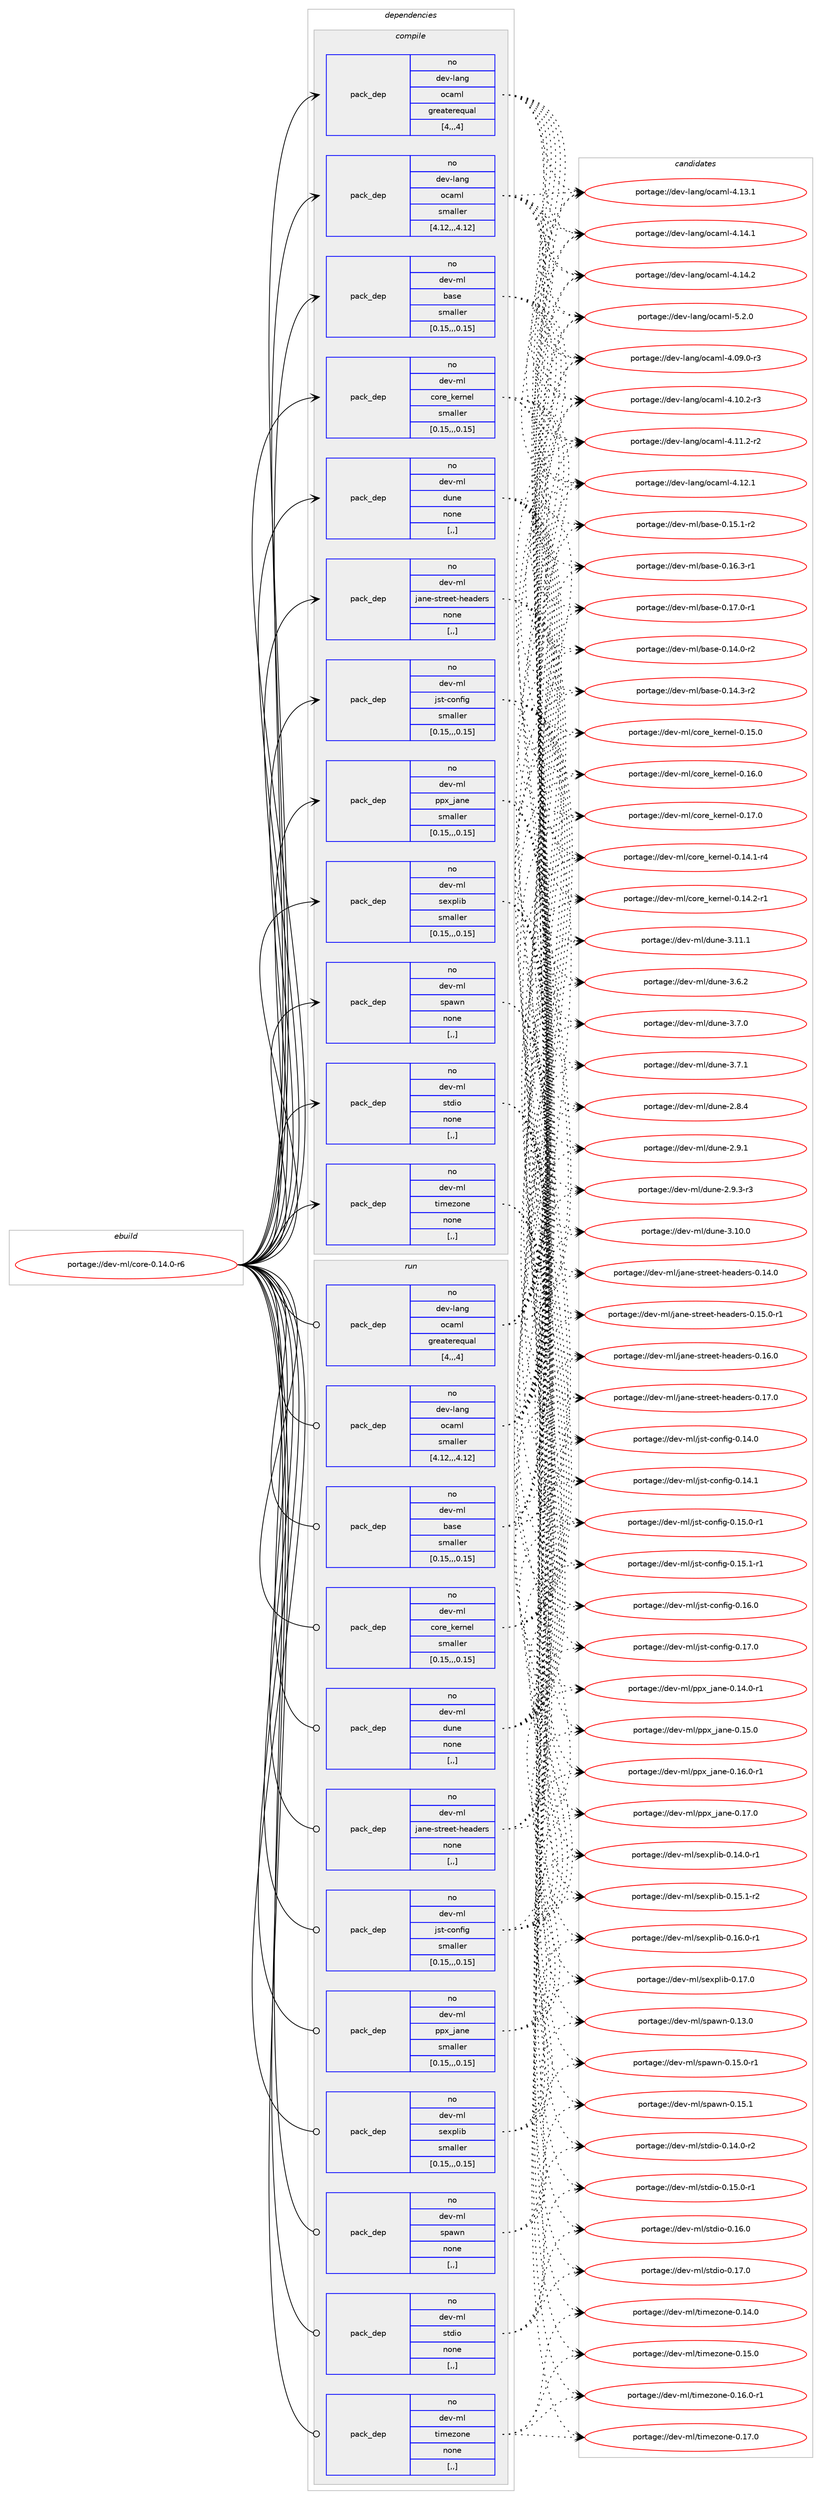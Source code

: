 digraph prolog {

# *************
# Graph options
# *************

newrank=true;
concentrate=true;
compound=true;
graph [rankdir=LR,fontname=Helvetica,fontsize=10,ranksep=1.5];#, ranksep=2.5, nodesep=0.2];
edge  [arrowhead=vee];
node  [fontname=Helvetica,fontsize=10];

# **********
# The ebuild
# **********

subgraph cluster_leftcol {
color=gray;
rank=same;
label=<<i>ebuild</i>>;
id [label="portage://dev-ml/core-0.14.0-r6", color=red, width=4, href="../dev-ml/core-0.14.0-r6.svg"];
}

# ****************
# The dependencies
# ****************

subgraph cluster_midcol {
color=gray;
label=<<i>dependencies</i>>;
subgraph cluster_compile {
fillcolor="#eeeeee";
style=filled;
label=<<i>compile</i>>;
subgraph pack85476 {
dependency115087 [label=<<TABLE BORDER="0" CELLBORDER="1" CELLSPACING="0" CELLPADDING="4" WIDTH="220"><TR><TD ROWSPAN="6" CELLPADDING="30">pack_dep</TD></TR><TR><TD WIDTH="110">no</TD></TR><TR><TD>dev-lang</TD></TR><TR><TD>ocaml</TD></TR><TR><TD>greaterequal</TD></TR><TR><TD>[4,,,4]</TD></TR></TABLE>>, shape=none, color=blue];
}
id:e -> dependency115087:w [weight=20,style="solid",arrowhead="vee"];
subgraph pack85477 {
dependency115088 [label=<<TABLE BORDER="0" CELLBORDER="1" CELLSPACING="0" CELLPADDING="4" WIDTH="220"><TR><TD ROWSPAN="6" CELLPADDING="30">pack_dep</TD></TR><TR><TD WIDTH="110">no</TD></TR><TR><TD>dev-lang</TD></TR><TR><TD>ocaml</TD></TR><TR><TD>smaller</TD></TR><TR><TD>[4.12,,,4.12]</TD></TR></TABLE>>, shape=none, color=blue];
}
id:e -> dependency115088:w [weight=20,style="solid",arrowhead="vee"];
subgraph pack85478 {
dependency115089 [label=<<TABLE BORDER="0" CELLBORDER="1" CELLSPACING="0" CELLPADDING="4" WIDTH="220"><TR><TD ROWSPAN="6" CELLPADDING="30">pack_dep</TD></TR><TR><TD WIDTH="110">no</TD></TR><TR><TD>dev-ml</TD></TR><TR><TD>base</TD></TR><TR><TD>smaller</TD></TR><TR><TD>[0.15,,,0.15]</TD></TR></TABLE>>, shape=none, color=blue];
}
id:e -> dependency115089:w [weight=20,style="solid",arrowhead="vee"];
subgraph pack85479 {
dependency115090 [label=<<TABLE BORDER="0" CELLBORDER="1" CELLSPACING="0" CELLPADDING="4" WIDTH="220"><TR><TD ROWSPAN="6" CELLPADDING="30">pack_dep</TD></TR><TR><TD WIDTH="110">no</TD></TR><TR><TD>dev-ml</TD></TR><TR><TD>core_kernel</TD></TR><TR><TD>smaller</TD></TR><TR><TD>[0.15,,,0.15]</TD></TR></TABLE>>, shape=none, color=blue];
}
id:e -> dependency115090:w [weight=20,style="solid",arrowhead="vee"];
subgraph pack85480 {
dependency115091 [label=<<TABLE BORDER="0" CELLBORDER="1" CELLSPACING="0" CELLPADDING="4" WIDTH="220"><TR><TD ROWSPAN="6" CELLPADDING="30">pack_dep</TD></TR><TR><TD WIDTH="110">no</TD></TR><TR><TD>dev-ml</TD></TR><TR><TD>dune</TD></TR><TR><TD>none</TD></TR><TR><TD>[,,]</TD></TR></TABLE>>, shape=none, color=blue];
}
id:e -> dependency115091:w [weight=20,style="solid",arrowhead="vee"];
subgraph pack85481 {
dependency115092 [label=<<TABLE BORDER="0" CELLBORDER="1" CELLSPACING="0" CELLPADDING="4" WIDTH="220"><TR><TD ROWSPAN="6" CELLPADDING="30">pack_dep</TD></TR><TR><TD WIDTH="110">no</TD></TR><TR><TD>dev-ml</TD></TR><TR><TD>jane-street-headers</TD></TR><TR><TD>none</TD></TR><TR><TD>[,,]</TD></TR></TABLE>>, shape=none, color=blue];
}
id:e -> dependency115092:w [weight=20,style="solid",arrowhead="vee"];
subgraph pack85482 {
dependency115093 [label=<<TABLE BORDER="0" CELLBORDER="1" CELLSPACING="0" CELLPADDING="4" WIDTH="220"><TR><TD ROWSPAN="6" CELLPADDING="30">pack_dep</TD></TR><TR><TD WIDTH="110">no</TD></TR><TR><TD>dev-ml</TD></TR><TR><TD>jst-config</TD></TR><TR><TD>smaller</TD></TR><TR><TD>[0.15,,,0.15]</TD></TR></TABLE>>, shape=none, color=blue];
}
id:e -> dependency115093:w [weight=20,style="solid",arrowhead="vee"];
subgraph pack85483 {
dependency115094 [label=<<TABLE BORDER="0" CELLBORDER="1" CELLSPACING="0" CELLPADDING="4" WIDTH="220"><TR><TD ROWSPAN="6" CELLPADDING="30">pack_dep</TD></TR><TR><TD WIDTH="110">no</TD></TR><TR><TD>dev-ml</TD></TR><TR><TD>ppx_jane</TD></TR><TR><TD>smaller</TD></TR><TR><TD>[0.15,,,0.15]</TD></TR></TABLE>>, shape=none, color=blue];
}
id:e -> dependency115094:w [weight=20,style="solid",arrowhead="vee"];
subgraph pack85484 {
dependency115095 [label=<<TABLE BORDER="0" CELLBORDER="1" CELLSPACING="0" CELLPADDING="4" WIDTH="220"><TR><TD ROWSPAN="6" CELLPADDING="30">pack_dep</TD></TR><TR><TD WIDTH="110">no</TD></TR><TR><TD>dev-ml</TD></TR><TR><TD>sexplib</TD></TR><TR><TD>smaller</TD></TR><TR><TD>[0.15,,,0.15]</TD></TR></TABLE>>, shape=none, color=blue];
}
id:e -> dependency115095:w [weight=20,style="solid",arrowhead="vee"];
subgraph pack85485 {
dependency115096 [label=<<TABLE BORDER="0" CELLBORDER="1" CELLSPACING="0" CELLPADDING="4" WIDTH="220"><TR><TD ROWSPAN="6" CELLPADDING="30">pack_dep</TD></TR><TR><TD WIDTH="110">no</TD></TR><TR><TD>dev-ml</TD></TR><TR><TD>spawn</TD></TR><TR><TD>none</TD></TR><TR><TD>[,,]</TD></TR></TABLE>>, shape=none, color=blue];
}
id:e -> dependency115096:w [weight=20,style="solid",arrowhead="vee"];
subgraph pack85486 {
dependency115097 [label=<<TABLE BORDER="0" CELLBORDER="1" CELLSPACING="0" CELLPADDING="4" WIDTH="220"><TR><TD ROWSPAN="6" CELLPADDING="30">pack_dep</TD></TR><TR><TD WIDTH="110">no</TD></TR><TR><TD>dev-ml</TD></TR><TR><TD>stdio</TD></TR><TR><TD>none</TD></TR><TR><TD>[,,]</TD></TR></TABLE>>, shape=none, color=blue];
}
id:e -> dependency115097:w [weight=20,style="solid",arrowhead="vee"];
subgraph pack85487 {
dependency115098 [label=<<TABLE BORDER="0" CELLBORDER="1" CELLSPACING="0" CELLPADDING="4" WIDTH="220"><TR><TD ROWSPAN="6" CELLPADDING="30">pack_dep</TD></TR><TR><TD WIDTH="110">no</TD></TR><TR><TD>dev-ml</TD></TR><TR><TD>timezone</TD></TR><TR><TD>none</TD></TR><TR><TD>[,,]</TD></TR></TABLE>>, shape=none, color=blue];
}
id:e -> dependency115098:w [weight=20,style="solid",arrowhead="vee"];
}
subgraph cluster_compileandrun {
fillcolor="#eeeeee";
style=filled;
label=<<i>compile and run</i>>;
}
subgraph cluster_run {
fillcolor="#eeeeee";
style=filled;
label=<<i>run</i>>;
subgraph pack85488 {
dependency115099 [label=<<TABLE BORDER="0" CELLBORDER="1" CELLSPACING="0" CELLPADDING="4" WIDTH="220"><TR><TD ROWSPAN="6" CELLPADDING="30">pack_dep</TD></TR><TR><TD WIDTH="110">no</TD></TR><TR><TD>dev-lang</TD></TR><TR><TD>ocaml</TD></TR><TR><TD>greaterequal</TD></TR><TR><TD>[4,,,4]</TD></TR></TABLE>>, shape=none, color=blue];
}
id:e -> dependency115099:w [weight=20,style="solid",arrowhead="odot"];
subgraph pack85489 {
dependency115100 [label=<<TABLE BORDER="0" CELLBORDER="1" CELLSPACING="0" CELLPADDING="4" WIDTH="220"><TR><TD ROWSPAN="6" CELLPADDING="30">pack_dep</TD></TR><TR><TD WIDTH="110">no</TD></TR><TR><TD>dev-lang</TD></TR><TR><TD>ocaml</TD></TR><TR><TD>smaller</TD></TR><TR><TD>[4.12,,,4.12]</TD></TR></TABLE>>, shape=none, color=blue];
}
id:e -> dependency115100:w [weight=20,style="solid",arrowhead="odot"];
subgraph pack85490 {
dependency115101 [label=<<TABLE BORDER="0" CELLBORDER="1" CELLSPACING="0" CELLPADDING="4" WIDTH="220"><TR><TD ROWSPAN="6" CELLPADDING="30">pack_dep</TD></TR><TR><TD WIDTH="110">no</TD></TR><TR><TD>dev-ml</TD></TR><TR><TD>base</TD></TR><TR><TD>smaller</TD></TR><TR><TD>[0.15,,,0.15]</TD></TR></TABLE>>, shape=none, color=blue];
}
id:e -> dependency115101:w [weight=20,style="solid",arrowhead="odot"];
subgraph pack85491 {
dependency115102 [label=<<TABLE BORDER="0" CELLBORDER="1" CELLSPACING="0" CELLPADDING="4" WIDTH="220"><TR><TD ROWSPAN="6" CELLPADDING="30">pack_dep</TD></TR><TR><TD WIDTH="110">no</TD></TR><TR><TD>dev-ml</TD></TR><TR><TD>core_kernel</TD></TR><TR><TD>smaller</TD></TR><TR><TD>[0.15,,,0.15]</TD></TR></TABLE>>, shape=none, color=blue];
}
id:e -> dependency115102:w [weight=20,style="solid",arrowhead="odot"];
subgraph pack85492 {
dependency115103 [label=<<TABLE BORDER="0" CELLBORDER="1" CELLSPACING="0" CELLPADDING="4" WIDTH="220"><TR><TD ROWSPAN="6" CELLPADDING="30">pack_dep</TD></TR><TR><TD WIDTH="110">no</TD></TR><TR><TD>dev-ml</TD></TR><TR><TD>dune</TD></TR><TR><TD>none</TD></TR><TR><TD>[,,]</TD></TR></TABLE>>, shape=none, color=blue];
}
id:e -> dependency115103:w [weight=20,style="solid",arrowhead="odot"];
subgraph pack85493 {
dependency115104 [label=<<TABLE BORDER="0" CELLBORDER="1" CELLSPACING="0" CELLPADDING="4" WIDTH="220"><TR><TD ROWSPAN="6" CELLPADDING="30">pack_dep</TD></TR><TR><TD WIDTH="110">no</TD></TR><TR><TD>dev-ml</TD></TR><TR><TD>jane-street-headers</TD></TR><TR><TD>none</TD></TR><TR><TD>[,,]</TD></TR></TABLE>>, shape=none, color=blue];
}
id:e -> dependency115104:w [weight=20,style="solid",arrowhead="odot"];
subgraph pack85494 {
dependency115105 [label=<<TABLE BORDER="0" CELLBORDER="1" CELLSPACING="0" CELLPADDING="4" WIDTH="220"><TR><TD ROWSPAN="6" CELLPADDING="30">pack_dep</TD></TR><TR><TD WIDTH="110">no</TD></TR><TR><TD>dev-ml</TD></TR><TR><TD>jst-config</TD></TR><TR><TD>smaller</TD></TR><TR><TD>[0.15,,,0.15]</TD></TR></TABLE>>, shape=none, color=blue];
}
id:e -> dependency115105:w [weight=20,style="solid",arrowhead="odot"];
subgraph pack85495 {
dependency115106 [label=<<TABLE BORDER="0" CELLBORDER="1" CELLSPACING="0" CELLPADDING="4" WIDTH="220"><TR><TD ROWSPAN="6" CELLPADDING="30">pack_dep</TD></TR><TR><TD WIDTH="110">no</TD></TR><TR><TD>dev-ml</TD></TR><TR><TD>ppx_jane</TD></TR><TR><TD>smaller</TD></TR><TR><TD>[0.15,,,0.15]</TD></TR></TABLE>>, shape=none, color=blue];
}
id:e -> dependency115106:w [weight=20,style="solid",arrowhead="odot"];
subgraph pack85496 {
dependency115107 [label=<<TABLE BORDER="0" CELLBORDER="1" CELLSPACING="0" CELLPADDING="4" WIDTH="220"><TR><TD ROWSPAN="6" CELLPADDING="30">pack_dep</TD></TR><TR><TD WIDTH="110">no</TD></TR><TR><TD>dev-ml</TD></TR><TR><TD>sexplib</TD></TR><TR><TD>smaller</TD></TR><TR><TD>[0.15,,,0.15]</TD></TR></TABLE>>, shape=none, color=blue];
}
id:e -> dependency115107:w [weight=20,style="solid",arrowhead="odot"];
subgraph pack85497 {
dependency115108 [label=<<TABLE BORDER="0" CELLBORDER="1" CELLSPACING="0" CELLPADDING="4" WIDTH="220"><TR><TD ROWSPAN="6" CELLPADDING="30">pack_dep</TD></TR><TR><TD WIDTH="110">no</TD></TR><TR><TD>dev-ml</TD></TR><TR><TD>spawn</TD></TR><TR><TD>none</TD></TR><TR><TD>[,,]</TD></TR></TABLE>>, shape=none, color=blue];
}
id:e -> dependency115108:w [weight=20,style="solid",arrowhead="odot"];
subgraph pack85498 {
dependency115109 [label=<<TABLE BORDER="0" CELLBORDER="1" CELLSPACING="0" CELLPADDING="4" WIDTH="220"><TR><TD ROWSPAN="6" CELLPADDING="30">pack_dep</TD></TR><TR><TD WIDTH="110">no</TD></TR><TR><TD>dev-ml</TD></TR><TR><TD>stdio</TD></TR><TR><TD>none</TD></TR><TR><TD>[,,]</TD></TR></TABLE>>, shape=none, color=blue];
}
id:e -> dependency115109:w [weight=20,style="solid",arrowhead="odot"];
subgraph pack85499 {
dependency115110 [label=<<TABLE BORDER="0" CELLBORDER="1" CELLSPACING="0" CELLPADDING="4" WIDTH="220"><TR><TD ROWSPAN="6" CELLPADDING="30">pack_dep</TD></TR><TR><TD WIDTH="110">no</TD></TR><TR><TD>dev-ml</TD></TR><TR><TD>timezone</TD></TR><TR><TD>none</TD></TR><TR><TD>[,,]</TD></TR></TABLE>>, shape=none, color=blue];
}
id:e -> dependency115110:w [weight=20,style="solid",arrowhead="odot"];
}
}

# **************
# The candidates
# **************

subgraph cluster_choices {
rank=same;
color=gray;
label=<<i>candidates</i>>;

subgraph choice85476 {
color=black;
nodesep=1;
choice1001011184510897110103471119997109108455246485746484511451 [label="portage://dev-lang/ocaml-4.09.0-r3", color=red, width=4,href="../dev-lang/ocaml-4.09.0-r3.svg"];
choice1001011184510897110103471119997109108455246494846504511451 [label="portage://dev-lang/ocaml-4.10.2-r3", color=red, width=4,href="../dev-lang/ocaml-4.10.2-r3.svg"];
choice1001011184510897110103471119997109108455246494946504511450 [label="portage://dev-lang/ocaml-4.11.2-r2", color=red, width=4,href="../dev-lang/ocaml-4.11.2-r2.svg"];
choice100101118451089711010347111999710910845524649504649 [label="portage://dev-lang/ocaml-4.12.1", color=red, width=4,href="../dev-lang/ocaml-4.12.1.svg"];
choice100101118451089711010347111999710910845524649514649 [label="portage://dev-lang/ocaml-4.13.1", color=red, width=4,href="../dev-lang/ocaml-4.13.1.svg"];
choice100101118451089711010347111999710910845524649524649 [label="portage://dev-lang/ocaml-4.14.1", color=red, width=4,href="../dev-lang/ocaml-4.14.1.svg"];
choice100101118451089711010347111999710910845524649524650 [label="portage://dev-lang/ocaml-4.14.2", color=red, width=4,href="../dev-lang/ocaml-4.14.2.svg"];
choice1001011184510897110103471119997109108455346504648 [label="portage://dev-lang/ocaml-5.2.0", color=red, width=4,href="../dev-lang/ocaml-5.2.0.svg"];
dependency115087:e -> choice1001011184510897110103471119997109108455246485746484511451:w [style=dotted,weight="100"];
dependency115087:e -> choice1001011184510897110103471119997109108455246494846504511451:w [style=dotted,weight="100"];
dependency115087:e -> choice1001011184510897110103471119997109108455246494946504511450:w [style=dotted,weight="100"];
dependency115087:e -> choice100101118451089711010347111999710910845524649504649:w [style=dotted,weight="100"];
dependency115087:e -> choice100101118451089711010347111999710910845524649514649:w [style=dotted,weight="100"];
dependency115087:e -> choice100101118451089711010347111999710910845524649524649:w [style=dotted,weight="100"];
dependency115087:e -> choice100101118451089711010347111999710910845524649524650:w [style=dotted,weight="100"];
dependency115087:e -> choice1001011184510897110103471119997109108455346504648:w [style=dotted,weight="100"];
}
subgraph choice85477 {
color=black;
nodesep=1;
choice1001011184510897110103471119997109108455246485746484511451 [label="portage://dev-lang/ocaml-4.09.0-r3", color=red, width=4,href="../dev-lang/ocaml-4.09.0-r3.svg"];
choice1001011184510897110103471119997109108455246494846504511451 [label="portage://dev-lang/ocaml-4.10.2-r3", color=red, width=4,href="../dev-lang/ocaml-4.10.2-r3.svg"];
choice1001011184510897110103471119997109108455246494946504511450 [label="portage://dev-lang/ocaml-4.11.2-r2", color=red, width=4,href="../dev-lang/ocaml-4.11.2-r2.svg"];
choice100101118451089711010347111999710910845524649504649 [label="portage://dev-lang/ocaml-4.12.1", color=red, width=4,href="../dev-lang/ocaml-4.12.1.svg"];
choice100101118451089711010347111999710910845524649514649 [label="portage://dev-lang/ocaml-4.13.1", color=red, width=4,href="../dev-lang/ocaml-4.13.1.svg"];
choice100101118451089711010347111999710910845524649524649 [label="portage://dev-lang/ocaml-4.14.1", color=red, width=4,href="../dev-lang/ocaml-4.14.1.svg"];
choice100101118451089711010347111999710910845524649524650 [label="portage://dev-lang/ocaml-4.14.2", color=red, width=4,href="../dev-lang/ocaml-4.14.2.svg"];
choice1001011184510897110103471119997109108455346504648 [label="portage://dev-lang/ocaml-5.2.0", color=red, width=4,href="../dev-lang/ocaml-5.2.0.svg"];
dependency115088:e -> choice1001011184510897110103471119997109108455246485746484511451:w [style=dotted,weight="100"];
dependency115088:e -> choice1001011184510897110103471119997109108455246494846504511451:w [style=dotted,weight="100"];
dependency115088:e -> choice1001011184510897110103471119997109108455246494946504511450:w [style=dotted,weight="100"];
dependency115088:e -> choice100101118451089711010347111999710910845524649504649:w [style=dotted,weight="100"];
dependency115088:e -> choice100101118451089711010347111999710910845524649514649:w [style=dotted,weight="100"];
dependency115088:e -> choice100101118451089711010347111999710910845524649524649:w [style=dotted,weight="100"];
dependency115088:e -> choice100101118451089711010347111999710910845524649524650:w [style=dotted,weight="100"];
dependency115088:e -> choice1001011184510897110103471119997109108455346504648:w [style=dotted,weight="100"];
}
subgraph choice85478 {
color=black;
nodesep=1;
choice10010111845109108479897115101454846495246484511450 [label="portage://dev-ml/base-0.14.0-r2", color=red, width=4,href="../dev-ml/base-0.14.0-r2.svg"];
choice10010111845109108479897115101454846495246514511450 [label="portage://dev-ml/base-0.14.3-r2", color=red, width=4,href="../dev-ml/base-0.14.3-r2.svg"];
choice10010111845109108479897115101454846495346494511450 [label="portage://dev-ml/base-0.15.1-r2", color=red, width=4,href="../dev-ml/base-0.15.1-r2.svg"];
choice10010111845109108479897115101454846495446514511449 [label="portage://dev-ml/base-0.16.3-r1", color=red, width=4,href="../dev-ml/base-0.16.3-r1.svg"];
choice10010111845109108479897115101454846495546484511449 [label="portage://dev-ml/base-0.17.0-r1", color=red, width=4,href="../dev-ml/base-0.17.0-r1.svg"];
dependency115089:e -> choice10010111845109108479897115101454846495246484511450:w [style=dotted,weight="100"];
dependency115089:e -> choice10010111845109108479897115101454846495246514511450:w [style=dotted,weight="100"];
dependency115089:e -> choice10010111845109108479897115101454846495346494511450:w [style=dotted,weight="100"];
dependency115089:e -> choice10010111845109108479897115101454846495446514511449:w [style=dotted,weight="100"];
dependency115089:e -> choice10010111845109108479897115101454846495546484511449:w [style=dotted,weight="100"];
}
subgraph choice85479 {
color=black;
nodesep=1;
choice10010111845109108479911111410195107101114110101108454846495246494511452 [label="portage://dev-ml/core_kernel-0.14.1-r4", color=red, width=4,href="../dev-ml/core_kernel-0.14.1-r4.svg"];
choice10010111845109108479911111410195107101114110101108454846495246504511449 [label="portage://dev-ml/core_kernel-0.14.2-r1", color=red, width=4,href="../dev-ml/core_kernel-0.14.2-r1.svg"];
choice1001011184510910847991111141019510710111411010110845484649534648 [label="portage://dev-ml/core_kernel-0.15.0", color=red, width=4,href="../dev-ml/core_kernel-0.15.0.svg"];
choice1001011184510910847991111141019510710111411010110845484649544648 [label="portage://dev-ml/core_kernel-0.16.0", color=red, width=4,href="../dev-ml/core_kernel-0.16.0.svg"];
choice1001011184510910847991111141019510710111411010110845484649554648 [label="portage://dev-ml/core_kernel-0.17.0", color=red, width=4,href="../dev-ml/core_kernel-0.17.0.svg"];
dependency115090:e -> choice10010111845109108479911111410195107101114110101108454846495246494511452:w [style=dotted,weight="100"];
dependency115090:e -> choice10010111845109108479911111410195107101114110101108454846495246504511449:w [style=dotted,weight="100"];
dependency115090:e -> choice1001011184510910847991111141019510710111411010110845484649534648:w [style=dotted,weight="100"];
dependency115090:e -> choice1001011184510910847991111141019510710111411010110845484649544648:w [style=dotted,weight="100"];
dependency115090:e -> choice1001011184510910847991111141019510710111411010110845484649554648:w [style=dotted,weight="100"];
}
subgraph choice85480 {
color=black;
nodesep=1;
choice1001011184510910847100117110101455046564652 [label="portage://dev-ml/dune-2.8.4", color=red, width=4,href="../dev-ml/dune-2.8.4.svg"];
choice1001011184510910847100117110101455046574649 [label="portage://dev-ml/dune-2.9.1", color=red, width=4,href="../dev-ml/dune-2.9.1.svg"];
choice10010111845109108471001171101014550465746514511451 [label="portage://dev-ml/dune-2.9.3-r3", color=red, width=4,href="../dev-ml/dune-2.9.3-r3.svg"];
choice100101118451091084710011711010145514649484648 [label="portage://dev-ml/dune-3.10.0", color=red, width=4,href="../dev-ml/dune-3.10.0.svg"];
choice100101118451091084710011711010145514649494649 [label="portage://dev-ml/dune-3.11.1", color=red, width=4,href="../dev-ml/dune-3.11.1.svg"];
choice1001011184510910847100117110101455146544650 [label="portage://dev-ml/dune-3.6.2", color=red, width=4,href="../dev-ml/dune-3.6.2.svg"];
choice1001011184510910847100117110101455146554648 [label="portage://dev-ml/dune-3.7.0", color=red, width=4,href="../dev-ml/dune-3.7.0.svg"];
choice1001011184510910847100117110101455146554649 [label="portage://dev-ml/dune-3.7.1", color=red, width=4,href="../dev-ml/dune-3.7.1.svg"];
dependency115091:e -> choice1001011184510910847100117110101455046564652:w [style=dotted,weight="100"];
dependency115091:e -> choice1001011184510910847100117110101455046574649:w [style=dotted,weight="100"];
dependency115091:e -> choice10010111845109108471001171101014550465746514511451:w [style=dotted,weight="100"];
dependency115091:e -> choice100101118451091084710011711010145514649484648:w [style=dotted,weight="100"];
dependency115091:e -> choice100101118451091084710011711010145514649494649:w [style=dotted,weight="100"];
dependency115091:e -> choice1001011184510910847100117110101455146544650:w [style=dotted,weight="100"];
dependency115091:e -> choice1001011184510910847100117110101455146554648:w [style=dotted,weight="100"];
dependency115091:e -> choice1001011184510910847100117110101455146554649:w [style=dotted,weight="100"];
}
subgraph choice85481 {
color=black;
nodesep=1;
choice10010111845109108471069711010145115116114101101116451041019710010111411545484649524648 [label="portage://dev-ml/jane-street-headers-0.14.0", color=red, width=4,href="../dev-ml/jane-street-headers-0.14.0.svg"];
choice100101118451091084710697110101451151161141011011164510410197100101114115454846495346484511449 [label="portage://dev-ml/jane-street-headers-0.15.0-r1", color=red, width=4,href="../dev-ml/jane-street-headers-0.15.0-r1.svg"];
choice10010111845109108471069711010145115116114101101116451041019710010111411545484649544648 [label="portage://dev-ml/jane-street-headers-0.16.0", color=red, width=4,href="../dev-ml/jane-street-headers-0.16.0.svg"];
choice10010111845109108471069711010145115116114101101116451041019710010111411545484649554648 [label="portage://dev-ml/jane-street-headers-0.17.0", color=red, width=4,href="../dev-ml/jane-street-headers-0.17.0.svg"];
dependency115092:e -> choice10010111845109108471069711010145115116114101101116451041019710010111411545484649524648:w [style=dotted,weight="100"];
dependency115092:e -> choice100101118451091084710697110101451151161141011011164510410197100101114115454846495346484511449:w [style=dotted,weight="100"];
dependency115092:e -> choice10010111845109108471069711010145115116114101101116451041019710010111411545484649544648:w [style=dotted,weight="100"];
dependency115092:e -> choice10010111845109108471069711010145115116114101101116451041019710010111411545484649554648:w [style=dotted,weight="100"];
}
subgraph choice85482 {
color=black;
nodesep=1;
choice1001011184510910847106115116459911111010210510345484649524648 [label="portage://dev-ml/jst-config-0.14.0", color=red, width=4,href="../dev-ml/jst-config-0.14.0.svg"];
choice1001011184510910847106115116459911111010210510345484649524649 [label="portage://dev-ml/jst-config-0.14.1", color=red, width=4,href="../dev-ml/jst-config-0.14.1.svg"];
choice10010111845109108471061151164599111110102105103454846495346484511449 [label="portage://dev-ml/jst-config-0.15.0-r1", color=red, width=4,href="../dev-ml/jst-config-0.15.0-r1.svg"];
choice10010111845109108471061151164599111110102105103454846495346494511449 [label="portage://dev-ml/jst-config-0.15.1-r1", color=red, width=4,href="../dev-ml/jst-config-0.15.1-r1.svg"];
choice1001011184510910847106115116459911111010210510345484649544648 [label="portage://dev-ml/jst-config-0.16.0", color=red, width=4,href="../dev-ml/jst-config-0.16.0.svg"];
choice1001011184510910847106115116459911111010210510345484649554648 [label="portage://dev-ml/jst-config-0.17.0", color=red, width=4,href="../dev-ml/jst-config-0.17.0.svg"];
dependency115093:e -> choice1001011184510910847106115116459911111010210510345484649524648:w [style=dotted,weight="100"];
dependency115093:e -> choice1001011184510910847106115116459911111010210510345484649524649:w [style=dotted,weight="100"];
dependency115093:e -> choice10010111845109108471061151164599111110102105103454846495346484511449:w [style=dotted,weight="100"];
dependency115093:e -> choice10010111845109108471061151164599111110102105103454846495346494511449:w [style=dotted,weight="100"];
dependency115093:e -> choice1001011184510910847106115116459911111010210510345484649544648:w [style=dotted,weight="100"];
dependency115093:e -> choice1001011184510910847106115116459911111010210510345484649554648:w [style=dotted,weight="100"];
}
subgraph choice85483 {
color=black;
nodesep=1;
choice10010111845109108471121121209510697110101454846495246484511449 [label="portage://dev-ml/ppx_jane-0.14.0-r1", color=red, width=4,href="../dev-ml/ppx_jane-0.14.0-r1.svg"];
choice1001011184510910847112112120951069711010145484649534648 [label="portage://dev-ml/ppx_jane-0.15.0", color=red, width=4,href="../dev-ml/ppx_jane-0.15.0.svg"];
choice10010111845109108471121121209510697110101454846495446484511449 [label="portage://dev-ml/ppx_jane-0.16.0-r1", color=red, width=4,href="../dev-ml/ppx_jane-0.16.0-r1.svg"];
choice1001011184510910847112112120951069711010145484649554648 [label="portage://dev-ml/ppx_jane-0.17.0", color=red, width=4,href="../dev-ml/ppx_jane-0.17.0.svg"];
dependency115094:e -> choice10010111845109108471121121209510697110101454846495246484511449:w [style=dotted,weight="100"];
dependency115094:e -> choice1001011184510910847112112120951069711010145484649534648:w [style=dotted,weight="100"];
dependency115094:e -> choice10010111845109108471121121209510697110101454846495446484511449:w [style=dotted,weight="100"];
dependency115094:e -> choice1001011184510910847112112120951069711010145484649554648:w [style=dotted,weight="100"];
}
subgraph choice85484 {
color=black;
nodesep=1;
choice100101118451091084711510112011210810598454846495246484511449 [label="portage://dev-ml/sexplib-0.14.0-r1", color=red, width=4,href="../dev-ml/sexplib-0.14.0-r1.svg"];
choice100101118451091084711510112011210810598454846495346494511450 [label="portage://dev-ml/sexplib-0.15.1-r2", color=red, width=4,href="../dev-ml/sexplib-0.15.1-r2.svg"];
choice100101118451091084711510112011210810598454846495446484511449 [label="portage://dev-ml/sexplib-0.16.0-r1", color=red, width=4,href="../dev-ml/sexplib-0.16.0-r1.svg"];
choice10010111845109108471151011201121081059845484649554648 [label="portage://dev-ml/sexplib-0.17.0", color=red, width=4,href="../dev-ml/sexplib-0.17.0.svg"];
dependency115095:e -> choice100101118451091084711510112011210810598454846495246484511449:w [style=dotted,weight="100"];
dependency115095:e -> choice100101118451091084711510112011210810598454846495346494511450:w [style=dotted,weight="100"];
dependency115095:e -> choice100101118451091084711510112011210810598454846495446484511449:w [style=dotted,weight="100"];
dependency115095:e -> choice10010111845109108471151011201121081059845484649554648:w [style=dotted,weight="100"];
}
subgraph choice85485 {
color=black;
nodesep=1;
choice10010111845109108471151129711911045484649514648 [label="portage://dev-ml/spawn-0.13.0", color=red, width=4,href="../dev-ml/spawn-0.13.0.svg"];
choice100101118451091084711511297119110454846495346484511449 [label="portage://dev-ml/spawn-0.15.0-r1", color=red, width=4,href="../dev-ml/spawn-0.15.0-r1.svg"];
choice10010111845109108471151129711911045484649534649 [label="portage://dev-ml/spawn-0.15.1", color=red, width=4,href="../dev-ml/spawn-0.15.1.svg"];
dependency115096:e -> choice10010111845109108471151129711911045484649514648:w [style=dotted,weight="100"];
dependency115096:e -> choice100101118451091084711511297119110454846495346484511449:w [style=dotted,weight="100"];
dependency115096:e -> choice10010111845109108471151129711911045484649534649:w [style=dotted,weight="100"];
}
subgraph choice85486 {
color=black;
nodesep=1;
choice1001011184510910847115116100105111454846495246484511450 [label="portage://dev-ml/stdio-0.14.0-r2", color=red, width=4,href="../dev-ml/stdio-0.14.0-r2.svg"];
choice1001011184510910847115116100105111454846495346484511449 [label="portage://dev-ml/stdio-0.15.0-r1", color=red, width=4,href="../dev-ml/stdio-0.15.0-r1.svg"];
choice100101118451091084711511610010511145484649544648 [label="portage://dev-ml/stdio-0.16.0", color=red, width=4,href="../dev-ml/stdio-0.16.0.svg"];
choice100101118451091084711511610010511145484649554648 [label="portage://dev-ml/stdio-0.17.0", color=red, width=4,href="../dev-ml/stdio-0.17.0.svg"];
dependency115097:e -> choice1001011184510910847115116100105111454846495246484511450:w [style=dotted,weight="100"];
dependency115097:e -> choice1001011184510910847115116100105111454846495346484511449:w [style=dotted,weight="100"];
dependency115097:e -> choice100101118451091084711511610010511145484649544648:w [style=dotted,weight="100"];
dependency115097:e -> choice100101118451091084711511610010511145484649554648:w [style=dotted,weight="100"];
}
subgraph choice85487 {
color=black;
nodesep=1;
choice100101118451091084711610510910112211111010145484649524648 [label="portage://dev-ml/timezone-0.14.0", color=red, width=4,href="../dev-ml/timezone-0.14.0.svg"];
choice100101118451091084711610510910112211111010145484649534648 [label="portage://dev-ml/timezone-0.15.0", color=red, width=4,href="../dev-ml/timezone-0.15.0.svg"];
choice1001011184510910847116105109101122111110101454846495446484511449 [label="portage://dev-ml/timezone-0.16.0-r1", color=red, width=4,href="../dev-ml/timezone-0.16.0-r1.svg"];
choice100101118451091084711610510910112211111010145484649554648 [label="portage://dev-ml/timezone-0.17.0", color=red, width=4,href="../dev-ml/timezone-0.17.0.svg"];
dependency115098:e -> choice100101118451091084711610510910112211111010145484649524648:w [style=dotted,weight="100"];
dependency115098:e -> choice100101118451091084711610510910112211111010145484649534648:w [style=dotted,weight="100"];
dependency115098:e -> choice1001011184510910847116105109101122111110101454846495446484511449:w [style=dotted,weight="100"];
dependency115098:e -> choice100101118451091084711610510910112211111010145484649554648:w [style=dotted,weight="100"];
}
subgraph choice85488 {
color=black;
nodesep=1;
choice1001011184510897110103471119997109108455246485746484511451 [label="portage://dev-lang/ocaml-4.09.0-r3", color=red, width=4,href="../dev-lang/ocaml-4.09.0-r3.svg"];
choice1001011184510897110103471119997109108455246494846504511451 [label="portage://dev-lang/ocaml-4.10.2-r3", color=red, width=4,href="../dev-lang/ocaml-4.10.2-r3.svg"];
choice1001011184510897110103471119997109108455246494946504511450 [label="portage://dev-lang/ocaml-4.11.2-r2", color=red, width=4,href="../dev-lang/ocaml-4.11.2-r2.svg"];
choice100101118451089711010347111999710910845524649504649 [label="portage://dev-lang/ocaml-4.12.1", color=red, width=4,href="../dev-lang/ocaml-4.12.1.svg"];
choice100101118451089711010347111999710910845524649514649 [label="portage://dev-lang/ocaml-4.13.1", color=red, width=4,href="../dev-lang/ocaml-4.13.1.svg"];
choice100101118451089711010347111999710910845524649524649 [label="portage://dev-lang/ocaml-4.14.1", color=red, width=4,href="../dev-lang/ocaml-4.14.1.svg"];
choice100101118451089711010347111999710910845524649524650 [label="portage://dev-lang/ocaml-4.14.2", color=red, width=4,href="../dev-lang/ocaml-4.14.2.svg"];
choice1001011184510897110103471119997109108455346504648 [label="portage://dev-lang/ocaml-5.2.0", color=red, width=4,href="../dev-lang/ocaml-5.2.0.svg"];
dependency115099:e -> choice1001011184510897110103471119997109108455246485746484511451:w [style=dotted,weight="100"];
dependency115099:e -> choice1001011184510897110103471119997109108455246494846504511451:w [style=dotted,weight="100"];
dependency115099:e -> choice1001011184510897110103471119997109108455246494946504511450:w [style=dotted,weight="100"];
dependency115099:e -> choice100101118451089711010347111999710910845524649504649:w [style=dotted,weight="100"];
dependency115099:e -> choice100101118451089711010347111999710910845524649514649:w [style=dotted,weight="100"];
dependency115099:e -> choice100101118451089711010347111999710910845524649524649:w [style=dotted,weight="100"];
dependency115099:e -> choice100101118451089711010347111999710910845524649524650:w [style=dotted,weight="100"];
dependency115099:e -> choice1001011184510897110103471119997109108455346504648:w [style=dotted,weight="100"];
}
subgraph choice85489 {
color=black;
nodesep=1;
choice1001011184510897110103471119997109108455246485746484511451 [label="portage://dev-lang/ocaml-4.09.0-r3", color=red, width=4,href="../dev-lang/ocaml-4.09.0-r3.svg"];
choice1001011184510897110103471119997109108455246494846504511451 [label="portage://dev-lang/ocaml-4.10.2-r3", color=red, width=4,href="../dev-lang/ocaml-4.10.2-r3.svg"];
choice1001011184510897110103471119997109108455246494946504511450 [label="portage://dev-lang/ocaml-4.11.2-r2", color=red, width=4,href="../dev-lang/ocaml-4.11.2-r2.svg"];
choice100101118451089711010347111999710910845524649504649 [label="portage://dev-lang/ocaml-4.12.1", color=red, width=4,href="../dev-lang/ocaml-4.12.1.svg"];
choice100101118451089711010347111999710910845524649514649 [label="portage://dev-lang/ocaml-4.13.1", color=red, width=4,href="../dev-lang/ocaml-4.13.1.svg"];
choice100101118451089711010347111999710910845524649524649 [label="portage://dev-lang/ocaml-4.14.1", color=red, width=4,href="../dev-lang/ocaml-4.14.1.svg"];
choice100101118451089711010347111999710910845524649524650 [label="portage://dev-lang/ocaml-4.14.2", color=red, width=4,href="../dev-lang/ocaml-4.14.2.svg"];
choice1001011184510897110103471119997109108455346504648 [label="portage://dev-lang/ocaml-5.2.0", color=red, width=4,href="../dev-lang/ocaml-5.2.0.svg"];
dependency115100:e -> choice1001011184510897110103471119997109108455246485746484511451:w [style=dotted,weight="100"];
dependency115100:e -> choice1001011184510897110103471119997109108455246494846504511451:w [style=dotted,weight="100"];
dependency115100:e -> choice1001011184510897110103471119997109108455246494946504511450:w [style=dotted,weight="100"];
dependency115100:e -> choice100101118451089711010347111999710910845524649504649:w [style=dotted,weight="100"];
dependency115100:e -> choice100101118451089711010347111999710910845524649514649:w [style=dotted,weight="100"];
dependency115100:e -> choice100101118451089711010347111999710910845524649524649:w [style=dotted,weight="100"];
dependency115100:e -> choice100101118451089711010347111999710910845524649524650:w [style=dotted,weight="100"];
dependency115100:e -> choice1001011184510897110103471119997109108455346504648:w [style=dotted,weight="100"];
}
subgraph choice85490 {
color=black;
nodesep=1;
choice10010111845109108479897115101454846495246484511450 [label="portage://dev-ml/base-0.14.0-r2", color=red, width=4,href="../dev-ml/base-0.14.0-r2.svg"];
choice10010111845109108479897115101454846495246514511450 [label="portage://dev-ml/base-0.14.3-r2", color=red, width=4,href="../dev-ml/base-0.14.3-r2.svg"];
choice10010111845109108479897115101454846495346494511450 [label="portage://dev-ml/base-0.15.1-r2", color=red, width=4,href="../dev-ml/base-0.15.1-r2.svg"];
choice10010111845109108479897115101454846495446514511449 [label="portage://dev-ml/base-0.16.3-r1", color=red, width=4,href="../dev-ml/base-0.16.3-r1.svg"];
choice10010111845109108479897115101454846495546484511449 [label="portage://dev-ml/base-0.17.0-r1", color=red, width=4,href="../dev-ml/base-0.17.0-r1.svg"];
dependency115101:e -> choice10010111845109108479897115101454846495246484511450:w [style=dotted,weight="100"];
dependency115101:e -> choice10010111845109108479897115101454846495246514511450:w [style=dotted,weight="100"];
dependency115101:e -> choice10010111845109108479897115101454846495346494511450:w [style=dotted,weight="100"];
dependency115101:e -> choice10010111845109108479897115101454846495446514511449:w [style=dotted,weight="100"];
dependency115101:e -> choice10010111845109108479897115101454846495546484511449:w [style=dotted,weight="100"];
}
subgraph choice85491 {
color=black;
nodesep=1;
choice10010111845109108479911111410195107101114110101108454846495246494511452 [label="portage://dev-ml/core_kernel-0.14.1-r4", color=red, width=4,href="../dev-ml/core_kernel-0.14.1-r4.svg"];
choice10010111845109108479911111410195107101114110101108454846495246504511449 [label="portage://dev-ml/core_kernel-0.14.2-r1", color=red, width=4,href="../dev-ml/core_kernel-0.14.2-r1.svg"];
choice1001011184510910847991111141019510710111411010110845484649534648 [label="portage://dev-ml/core_kernel-0.15.0", color=red, width=4,href="../dev-ml/core_kernel-0.15.0.svg"];
choice1001011184510910847991111141019510710111411010110845484649544648 [label="portage://dev-ml/core_kernel-0.16.0", color=red, width=4,href="../dev-ml/core_kernel-0.16.0.svg"];
choice1001011184510910847991111141019510710111411010110845484649554648 [label="portage://dev-ml/core_kernel-0.17.0", color=red, width=4,href="../dev-ml/core_kernel-0.17.0.svg"];
dependency115102:e -> choice10010111845109108479911111410195107101114110101108454846495246494511452:w [style=dotted,weight="100"];
dependency115102:e -> choice10010111845109108479911111410195107101114110101108454846495246504511449:w [style=dotted,weight="100"];
dependency115102:e -> choice1001011184510910847991111141019510710111411010110845484649534648:w [style=dotted,weight="100"];
dependency115102:e -> choice1001011184510910847991111141019510710111411010110845484649544648:w [style=dotted,weight="100"];
dependency115102:e -> choice1001011184510910847991111141019510710111411010110845484649554648:w [style=dotted,weight="100"];
}
subgraph choice85492 {
color=black;
nodesep=1;
choice1001011184510910847100117110101455046564652 [label="portage://dev-ml/dune-2.8.4", color=red, width=4,href="../dev-ml/dune-2.8.4.svg"];
choice1001011184510910847100117110101455046574649 [label="portage://dev-ml/dune-2.9.1", color=red, width=4,href="../dev-ml/dune-2.9.1.svg"];
choice10010111845109108471001171101014550465746514511451 [label="portage://dev-ml/dune-2.9.3-r3", color=red, width=4,href="../dev-ml/dune-2.9.3-r3.svg"];
choice100101118451091084710011711010145514649484648 [label="portage://dev-ml/dune-3.10.0", color=red, width=4,href="../dev-ml/dune-3.10.0.svg"];
choice100101118451091084710011711010145514649494649 [label="portage://dev-ml/dune-3.11.1", color=red, width=4,href="../dev-ml/dune-3.11.1.svg"];
choice1001011184510910847100117110101455146544650 [label="portage://dev-ml/dune-3.6.2", color=red, width=4,href="../dev-ml/dune-3.6.2.svg"];
choice1001011184510910847100117110101455146554648 [label="portage://dev-ml/dune-3.7.0", color=red, width=4,href="../dev-ml/dune-3.7.0.svg"];
choice1001011184510910847100117110101455146554649 [label="portage://dev-ml/dune-3.7.1", color=red, width=4,href="../dev-ml/dune-3.7.1.svg"];
dependency115103:e -> choice1001011184510910847100117110101455046564652:w [style=dotted,weight="100"];
dependency115103:e -> choice1001011184510910847100117110101455046574649:w [style=dotted,weight="100"];
dependency115103:e -> choice10010111845109108471001171101014550465746514511451:w [style=dotted,weight="100"];
dependency115103:e -> choice100101118451091084710011711010145514649484648:w [style=dotted,weight="100"];
dependency115103:e -> choice100101118451091084710011711010145514649494649:w [style=dotted,weight="100"];
dependency115103:e -> choice1001011184510910847100117110101455146544650:w [style=dotted,weight="100"];
dependency115103:e -> choice1001011184510910847100117110101455146554648:w [style=dotted,weight="100"];
dependency115103:e -> choice1001011184510910847100117110101455146554649:w [style=dotted,weight="100"];
}
subgraph choice85493 {
color=black;
nodesep=1;
choice10010111845109108471069711010145115116114101101116451041019710010111411545484649524648 [label="portage://dev-ml/jane-street-headers-0.14.0", color=red, width=4,href="../dev-ml/jane-street-headers-0.14.0.svg"];
choice100101118451091084710697110101451151161141011011164510410197100101114115454846495346484511449 [label="portage://dev-ml/jane-street-headers-0.15.0-r1", color=red, width=4,href="../dev-ml/jane-street-headers-0.15.0-r1.svg"];
choice10010111845109108471069711010145115116114101101116451041019710010111411545484649544648 [label="portage://dev-ml/jane-street-headers-0.16.0", color=red, width=4,href="../dev-ml/jane-street-headers-0.16.0.svg"];
choice10010111845109108471069711010145115116114101101116451041019710010111411545484649554648 [label="portage://dev-ml/jane-street-headers-0.17.0", color=red, width=4,href="../dev-ml/jane-street-headers-0.17.0.svg"];
dependency115104:e -> choice10010111845109108471069711010145115116114101101116451041019710010111411545484649524648:w [style=dotted,weight="100"];
dependency115104:e -> choice100101118451091084710697110101451151161141011011164510410197100101114115454846495346484511449:w [style=dotted,weight="100"];
dependency115104:e -> choice10010111845109108471069711010145115116114101101116451041019710010111411545484649544648:w [style=dotted,weight="100"];
dependency115104:e -> choice10010111845109108471069711010145115116114101101116451041019710010111411545484649554648:w [style=dotted,weight="100"];
}
subgraph choice85494 {
color=black;
nodesep=1;
choice1001011184510910847106115116459911111010210510345484649524648 [label="portage://dev-ml/jst-config-0.14.0", color=red, width=4,href="../dev-ml/jst-config-0.14.0.svg"];
choice1001011184510910847106115116459911111010210510345484649524649 [label="portage://dev-ml/jst-config-0.14.1", color=red, width=4,href="../dev-ml/jst-config-0.14.1.svg"];
choice10010111845109108471061151164599111110102105103454846495346484511449 [label="portage://dev-ml/jst-config-0.15.0-r1", color=red, width=4,href="../dev-ml/jst-config-0.15.0-r1.svg"];
choice10010111845109108471061151164599111110102105103454846495346494511449 [label="portage://dev-ml/jst-config-0.15.1-r1", color=red, width=4,href="../dev-ml/jst-config-0.15.1-r1.svg"];
choice1001011184510910847106115116459911111010210510345484649544648 [label="portage://dev-ml/jst-config-0.16.0", color=red, width=4,href="../dev-ml/jst-config-0.16.0.svg"];
choice1001011184510910847106115116459911111010210510345484649554648 [label="portage://dev-ml/jst-config-0.17.0", color=red, width=4,href="../dev-ml/jst-config-0.17.0.svg"];
dependency115105:e -> choice1001011184510910847106115116459911111010210510345484649524648:w [style=dotted,weight="100"];
dependency115105:e -> choice1001011184510910847106115116459911111010210510345484649524649:w [style=dotted,weight="100"];
dependency115105:e -> choice10010111845109108471061151164599111110102105103454846495346484511449:w [style=dotted,weight="100"];
dependency115105:e -> choice10010111845109108471061151164599111110102105103454846495346494511449:w [style=dotted,weight="100"];
dependency115105:e -> choice1001011184510910847106115116459911111010210510345484649544648:w [style=dotted,weight="100"];
dependency115105:e -> choice1001011184510910847106115116459911111010210510345484649554648:w [style=dotted,weight="100"];
}
subgraph choice85495 {
color=black;
nodesep=1;
choice10010111845109108471121121209510697110101454846495246484511449 [label="portage://dev-ml/ppx_jane-0.14.0-r1", color=red, width=4,href="../dev-ml/ppx_jane-0.14.0-r1.svg"];
choice1001011184510910847112112120951069711010145484649534648 [label="portage://dev-ml/ppx_jane-0.15.0", color=red, width=4,href="../dev-ml/ppx_jane-0.15.0.svg"];
choice10010111845109108471121121209510697110101454846495446484511449 [label="portage://dev-ml/ppx_jane-0.16.0-r1", color=red, width=4,href="../dev-ml/ppx_jane-0.16.0-r1.svg"];
choice1001011184510910847112112120951069711010145484649554648 [label="portage://dev-ml/ppx_jane-0.17.0", color=red, width=4,href="../dev-ml/ppx_jane-0.17.0.svg"];
dependency115106:e -> choice10010111845109108471121121209510697110101454846495246484511449:w [style=dotted,weight="100"];
dependency115106:e -> choice1001011184510910847112112120951069711010145484649534648:w [style=dotted,weight="100"];
dependency115106:e -> choice10010111845109108471121121209510697110101454846495446484511449:w [style=dotted,weight="100"];
dependency115106:e -> choice1001011184510910847112112120951069711010145484649554648:w [style=dotted,weight="100"];
}
subgraph choice85496 {
color=black;
nodesep=1;
choice100101118451091084711510112011210810598454846495246484511449 [label="portage://dev-ml/sexplib-0.14.0-r1", color=red, width=4,href="../dev-ml/sexplib-0.14.0-r1.svg"];
choice100101118451091084711510112011210810598454846495346494511450 [label="portage://dev-ml/sexplib-0.15.1-r2", color=red, width=4,href="../dev-ml/sexplib-0.15.1-r2.svg"];
choice100101118451091084711510112011210810598454846495446484511449 [label="portage://dev-ml/sexplib-0.16.0-r1", color=red, width=4,href="../dev-ml/sexplib-0.16.0-r1.svg"];
choice10010111845109108471151011201121081059845484649554648 [label="portage://dev-ml/sexplib-0.17.0", color=red, width=4,href="../dev-ml/sexplib-0.17.0.svg"];
dependency115107:e -> choice100101118451091084711510112011210810598454846495246484511449:w [style=dotted,weight="100"];
dependency115107:e -> choice100101118451091084711510112011210810598454846495346494511450:w [style=dotted,weight="100"];
dependency115107:e -> choice100101118451091084711510112011210810598454846495446484511449:w [style=dotted,weight="100"];
dependency115107:e -> choice10010111845109108471151011201121081059845484649554648:w [style=dotted,weight="100"];
}
subgraph choice85497 {
color=black;
nodesep=1;
choice10010111845109108471151129711911045484649514648 [label="portage://dev-ml/spawn-0.13.0", color=red, width=4,href="../dev-ml/spawn-0.13.0.svg"];
choice100101118451091084711511297119110454846495346484511449 [label="portage://dev-ml/spawn-0.15.0-r1", color=red, width=4,href="../dev-ml/spawn-0.15.0-r1.svg"];
choice10010111845109108471151129711911045484649534649 [label="portage://dev-ml/spawn-0.15.1", color=red, width=4,href="../dev-ml/spawn-0.15.1.svg"];
dependency115108:e -> choice10010111845109108471151129711911045484649514648:w [style=dotted,weight="100"];
dependency115108:e -> choice100101118451091084711511297119110454846495346484511449:w [style=dotted,weight="100"];
dependency115108:e -> choice10010111845109108471151129711911045484649534649:w [style=dotted,weight="100"];
}
subgraph choice85498 {
color=black;
nodesep=1;
choice1001011184510910847115116100105111454846495246484511450 [label="portage://dev-ml/stdio-0.14.0-r2", color=red, width=4,href="../dev-ml/stdio-0.14.0-r2.svg"];
choice1001011184510910847115116100105111454846495346484511449 [label="portage://dev-ml/stdio-0.15.0-r1", color=red, width=4,href="../dev-ml/stdio-0.15.0-r1.svg"];
choice100101118451091084711511610010511145484649544648 [label="portage://dev-ml/stdio-0.16.0", color=red, width=4,href="../dev-ml/stdio-0.16.0.svg"];
choice100101118451091084711511610010511145484649554648 [label="portage://dev-ml/stdio-0.17.0", color=red, width=4,href="../dev-ml/stdio-0.17.0.svg"];
dependency115109:e -> choice1001011184510910847115116100105111454846495246484511450:w [style=dotted,weight="100"];
dependency115109:e -> choice1001011184510910847115116100105111454846495346484511449:w [style=dotted,weight="100"];
dependency115109:e -> choice100101118451091084711511610010511145484649544648:w [style=dotted,weight="100"];
dependency115109:e -> choice100101118451091084711511610010511145484649554648:w [style=dotted,weight="100"];
}
subgraph choice85499 {
color=black;
nodesep=1;
choice100101118451091084711610510910112211111010145484649524648 [label="portage://dev-ml/timezone-0.14.0", color=red, width=4,href="../dev-ml/timezone-0.14.0.svg"];
choice100101118451091084711610510910112211111010145484649534648 [label="portage://dev-ml/timezone-0.15.0", color=red, width=4,href="../dev-ml/timezone-0.15.0.svg"];
choice1001011184510910847116105109101122111110101454846495446484511449 [label="portage://dev-ml/timezone-0.16.0-r1", color=red, width=4,href="../dev-ml/timezone-0.16.0-r1.svg"];
choice100101118451091084711610510910112211111010145484649554648 [label="portage://dev-ml/timezone-0.17.0", color=red, width=4,href="../dev-ml/timezone-0.17.0.svg"];
dependency115110:e -> choice100101118451091084711610510910112211111010145484649524648:w [style=dotted,weight="100"];
dependency115110:e -> choice100101118451091084711610510910112211111010145484649534648:w [style=dotted,weight="100"];
dependency115110:e -> choice1001011184510910847116105109101122111110101454846495446484511449:w [style=dotted,weight="100"];
dependency115110:e -> choice100101118451091084711610510910112211111010145484649554648:w [style=dotted,weight="100"];
}
}

}
